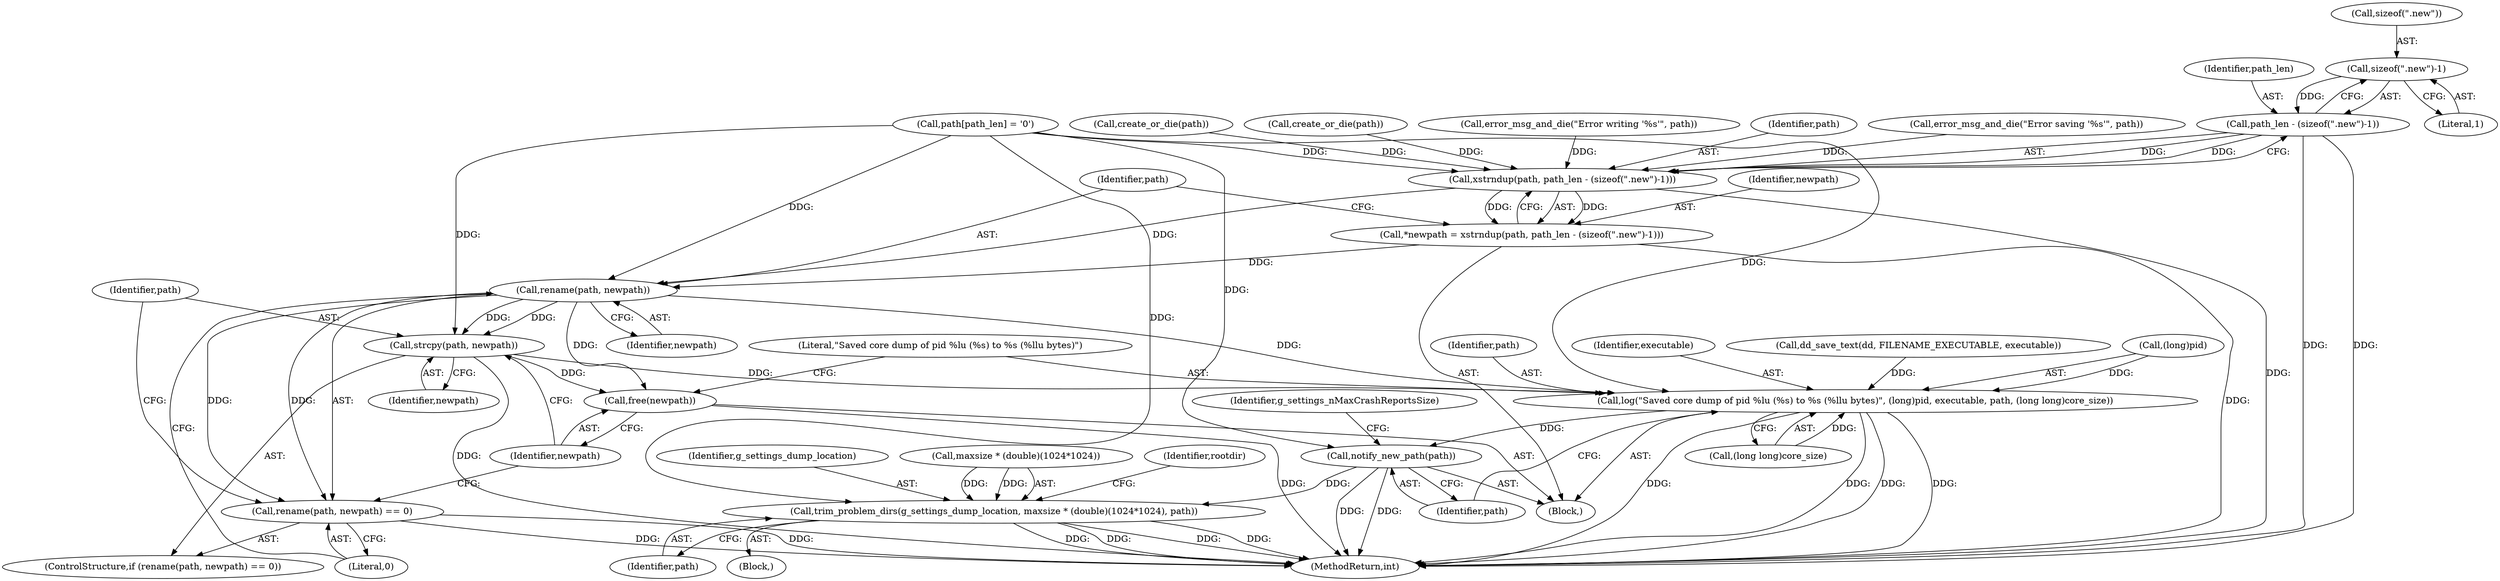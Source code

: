 digraph "0_abrt_80408e9e24a1c10f85fd969e1853e0f192157f92_0@API" {
"1001047" [label="(Call,sizeof(\".new\")-1)"];
"1001045" [label="(Call,path_len - (sizeof(\".new\")-1))"];
"1001043" [label="(Call,xstrndup(path, path_len - (sizeof(\".new\")-1)))"];
"1001041" [label="(Call,*newpath = xstrndup(path, path_len - (sizeof(\".new\")-1)))"];
"1001053" [label="(Call,rename(path, newpath))"];
"1001052" [label="(Call,rename(path, newpath) == 0)"];
"1001057" [label="(Call,strcpy(path, newpath))"];
"1001060" [label="(Call,free(newpath))"];
"1001062" [label="(Call,log(\"Saved core dump of pid %lu (%s) to %s (%llu bytes)\", (long)pid, executable, path, (long long)core_size))"];
"1001072" [label="(Call,notify_new_path(path))"];
"1001090" [label="(Call,trim_problem_dirs(g_settings_dump_location, maxsize * (double)(1024*1024), path))"];
"1000889" [label="(Call,create_or_die(path))"];
"1000762" [label="(Call,dd_save_text(dd, FILENAME_EXECUTABLE, executable))"];
"1001043" [label="(Call,xstrndup(path, path_len - (sizeof(\".new\")-1)))"];
"1001035" [label="(Call,path[path_len] = '\0')"];
"1001062" [label="(Call,log(\"Saved core dump of pid %lu (%s) to %s (%llu bytes)\", (long)pid, executable, path, (long long)core_size))"];
"1001057" [label="(Call,strcpy(path, newpath))"];
"1001099" [label="(Identifier,path)"];
"1000623" [label="(Block,)"];
"1001064" [label="(Call,(long)pid)"];
"1001076" [label="(Identifier,g_settings_nMaxCrashReportsSize)"];
"1001052" [label="(Call,rename(path, newpath) == 0)"];
"1001090" [label="(Call,trim_problem_dirs(g_settings_dump_location, maxsize * (double)(1024*1024), path))"];
"1001042" [label="(Identifier,newpath)"];
"1001063" [label="(Literal,\"Saved core dump of pid %lu (%s) to %s (%llu bytes)\")"];
"1001068" [label="(Identifier,path)"];
"1001045" [label="(Call,path_len - (sizeof(\".new\")-1))"];
"1001168" [label="(MethodReturn,int)"];
"1001078" [label="(Block,)"];
"1001060" [label="(Call,free(newpath))"];
"1000927" [label="(Call,error_msg_and_die(\"Error writing '%s'\", path))"];
"1001101" [label="(Identifier,rootdir)"];
"1001044" [label="(Identifier,path)"];
"1001041" [label="(Call,*newpath = xstrndup(path, path_len - (sizeof(\".new\")-1)))"];
"1001047" [label="(Call,sizeof(\".new\")-1)"];
"1001073" [label="(Identifier,path)"];
"1001053" [label="(Call,rename(path, newpath))"];
"1001061" [label="(Identifier,newpath)"];
"1001046" [label="(Identifier,path_len)"];
"1001028" [label="(Call,error_msg_and_die(\"Error saving '%s'\", path))"];
"1001058" [label="(Identifier,path)"];
"1001054" [label="(Identifier,path)"];
"1001059" [label="(Identifier,newpath)"];
"1001067" [label="(Identifier,executable)"];
"1001091" [label="(Identifier,g_settings_dump_location)"];
"1001051" [label="(ControlStructure,if (rename(path, newpath) == 0))"];
"1001069" [label="(Call,(long long)core_size)"];
"1001050" [label="(Literal,1)"];
"1001048" [label="(Call,sizeof(\".new\"))"];
"1001056" [label="(Literal,0)"];
"1001055" [label="(Identifier,newpath)"];
"1001092" [label="(Call,maxsize * (double)(1024*1024))"];
"1001007" [label="(Call,create_or_die(path))"];
"1001072" [label="(Call,notify_new_path(path))"];
"1001047" -> "1001045"  [label="AST: "];
"1001047" -> "1001050"  [label="CFG: "];
"1001048" -> "1001047"  [label="AST: "];
"1001050" -> "1001047"  [label="AST: "];
"1001045" -> "1001047"  [label="CFG: "];
"1001047" -> "1001045"  [label="DDG: "];
"1001045" -> "1001043"  [label="AST: "];
"1001046" -> "1001045"  [label="AST: "];
"1001043" -> "1001045"  [label="CFG: "];
"1001045" -> "1001168"  [label="DDG: "];
"1001045" -> "1001168"  [label="DDG: "];
"1001045" -> "1001043"  [label="DDG: "];
"1001045" -> "1001043"  [label="DDG: "];
"1001043" -> "1001041"  [label="AST: "];
"1001044" -> "1001043"  [label="AST: "];
"1001041" -> "1001043"  [label="CFG: "];
"1001043" -> "1001168"  [label="DDG: "];
"1001043" -> "1001041"  [label="DDG: "];
"1001043" -> "1001041"  [label="DDG: "];
"1001035" -> "1001043"  [label="DDG: "];
"1001007" -> "1001043"  [label="DDG: "];
"1001028" -> "1001043"  [label="DDG: "];
"1000927" -> "1001043"  [label="DDG: "];
"1000889" -> "1001043"  [label="DDG: "];
"1001043" -> "1001053"  [label="DDG: "];
"1001041" -> "1000623"  [label="AST: "];
"1001042" -> "1001041"  [label="AST: "];
"1001054" -> "1001041"  [label="CFG: "];
"1001041" -> "1001168"  [label="DDG: "];
"1001041" -> "1001053"  [label="DDG: "];
"1001053" -> "1001052"  [label="AST: "];
"1001053" -> "1001055"  [label="CFG: "];
"1001054" -> "1001053"  [label="AST: "];
"1001055" -> "1001053"  [label="AST: "];
"1001056" -> "1001053"  [label="CFG: "];
"1001053" -> "1001052"  [label="DDG: "];
"1001053" -> "1001052"  [label="DDG: "];
"1001035" -> "1001053"  [label="DDG: "];
"1001053" -> "1001057"  [label="DDG: "];
"1001053" -> "1001057"  [label="DDG: "];
"1001053" -> "1001060"  [label="DDG: "];
"1001053" -> "1001062"  [label="DDG: "];
"1001052" -> "1001051"  [label="AST: "];
"1001052" -> "1001056"  [label="CFG: "];
"1001056" -> "1001052"  [label="AST: "];
"1001058" -> "1001052"  [label="CFG: "];
"1001061" -> "1001052"  [label="CFG: "];
"1001052" -> "1001168"  [label="DDG: "];
"1001052" -> "1001168"  [label="DDG: "];
"1001057" -> "1001051"  [label="AST: "];
"1001057" -> "1001059"  [label="CFG: "];
"1001058" -> "1001057"  [label="AST: "];
"1001059" -> "1001057"  [label="AST: "];
"1001061" -> "1001057"  [label="CFG: "];
"1001057" -> "1001168"  [label="DDG: "];
"1001035" -> "1001057"  [label="DDG: "];
"1001057" -> "1001060"  [label="DDG: "];
"1001057" -> "1001062"  [label="DDG: "];
"1001060" -> "1000623"  [label="AST: "];
"1001060" -> "1001061"  [label="CFG: "];
"1001061" -> "1001060"  [label="AST: "];
"1001063" -> "1001060"  [label="CFG: "];
"1001060" -> "1001168"  [label="DDG: "];
"1001062" -> "1000623"  [label="AST: "];
"1001062" -> "1001069"  [label="CFG: "];
"1001063" -> "1001062"  [label="AST: "];
"1001064" -> "1001062"  [label="AST: "];
"1001067" -> "1001062"  [label="AST: "];
"1001068" -> "1001062"  [label="AST: "];
"1001069" -> "1001062"  [label="AST: "];
"1001073" -> "1001062"  [label="CFG: "];
"1001062" -> "1001168"  [label="DDG: "];
"1001062" -> "1001168"  [label="DDG: "];
"1001062" -> "1001168"  [label="DDG: "];
"1001062" -> "1001168"  [label="DDG: "];
"1001064" -> "1001062"  [label="DDG: "];
"1000762" -> "1001062"  [label="DDG: "];
"1001035" -> "1001062"  [label="DDG: "];
"1001069" -> "1001062"  [label="DDG: "];
"1001062" -> "1001072"  [label="DDG: "];
"1001072" -> "1000623"  [label="AST: "];
"1001072" -> "1001073"  [label="CFG: "];
"1001073" -> "1001072"  [label="AST: "];
"1001076" -> "1001072"  [label="CFG: "];
"1001072" -> "1001168"  [label="DDG: "];
"1001072" -> "1001168"  [label="DDG: "];
"1001035" -> "1001072"  [label="DDG: "];
"1001072" -> "1001090"  [label="DDG: "];
"1001090" -> "1001078"  [label="AST: "];
"1001090" -> "1001099"  [label="CFG: "];
"1001091" -> "1001090"  [label="AST: "];
"1001092" -> "1001090"  [label="AST: "];
"1001099" -> "1001090"  [label="AST: "];
"1001101" -> "1001090"  [label="CFG: "];
"1001090" -> "1001168"  [label="DDG: "];
"1001090" -> "1001168"  [label="DDG: "];
"1001090" -> "1001168"  [label="DDG: "];
"1001090" -> "1001168"  [label="DDG: "];
"1001092" -> "1001090"  [label="DDG: "];
"1001092" -> "1001090"  [label="DDG: "];
"1001035" -> "1001090"  [label="DDG: "];
}
